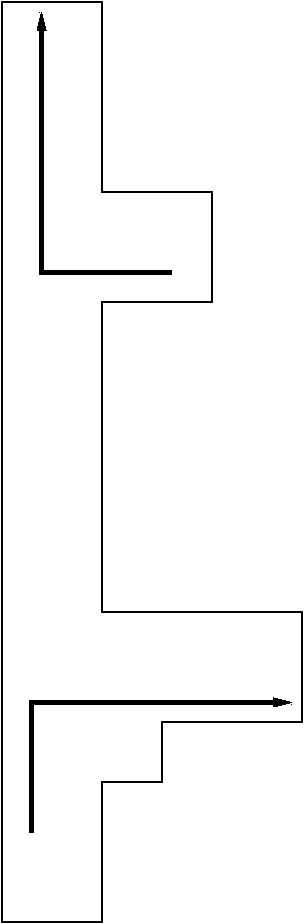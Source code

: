 #FIG 3.2  Produced by xfig version 3.2.5b
Landscape
Center
Inches
Letter  
100.00
Single
-2
1200 2
2 1 0 3 0 7 50 -1 -1 0.000 0 0 -1 1 0 3
	0 0 1.00 60.00 120.00
	 3825 2625 2850 2625 2850 675
2 1 0 3 0 7 50 -1 -1 0.000 0 0 -1 1 0 3
	0 0 1.00 60.00 120.00
	 2775 6825 2775 5850 4725 5850
2 3 0 1 0 7 50 -1 -1 0.000 0 0 -1 0 0 15
	 2550 600 2550 7500 3300 7500 3300 6450 3750 6450 3750 6000
	 4800 6000 4800 5175 3300 5175 3300 2850 4125 2850 4125 2025
	 3300 2025 3300 600 2550 600
